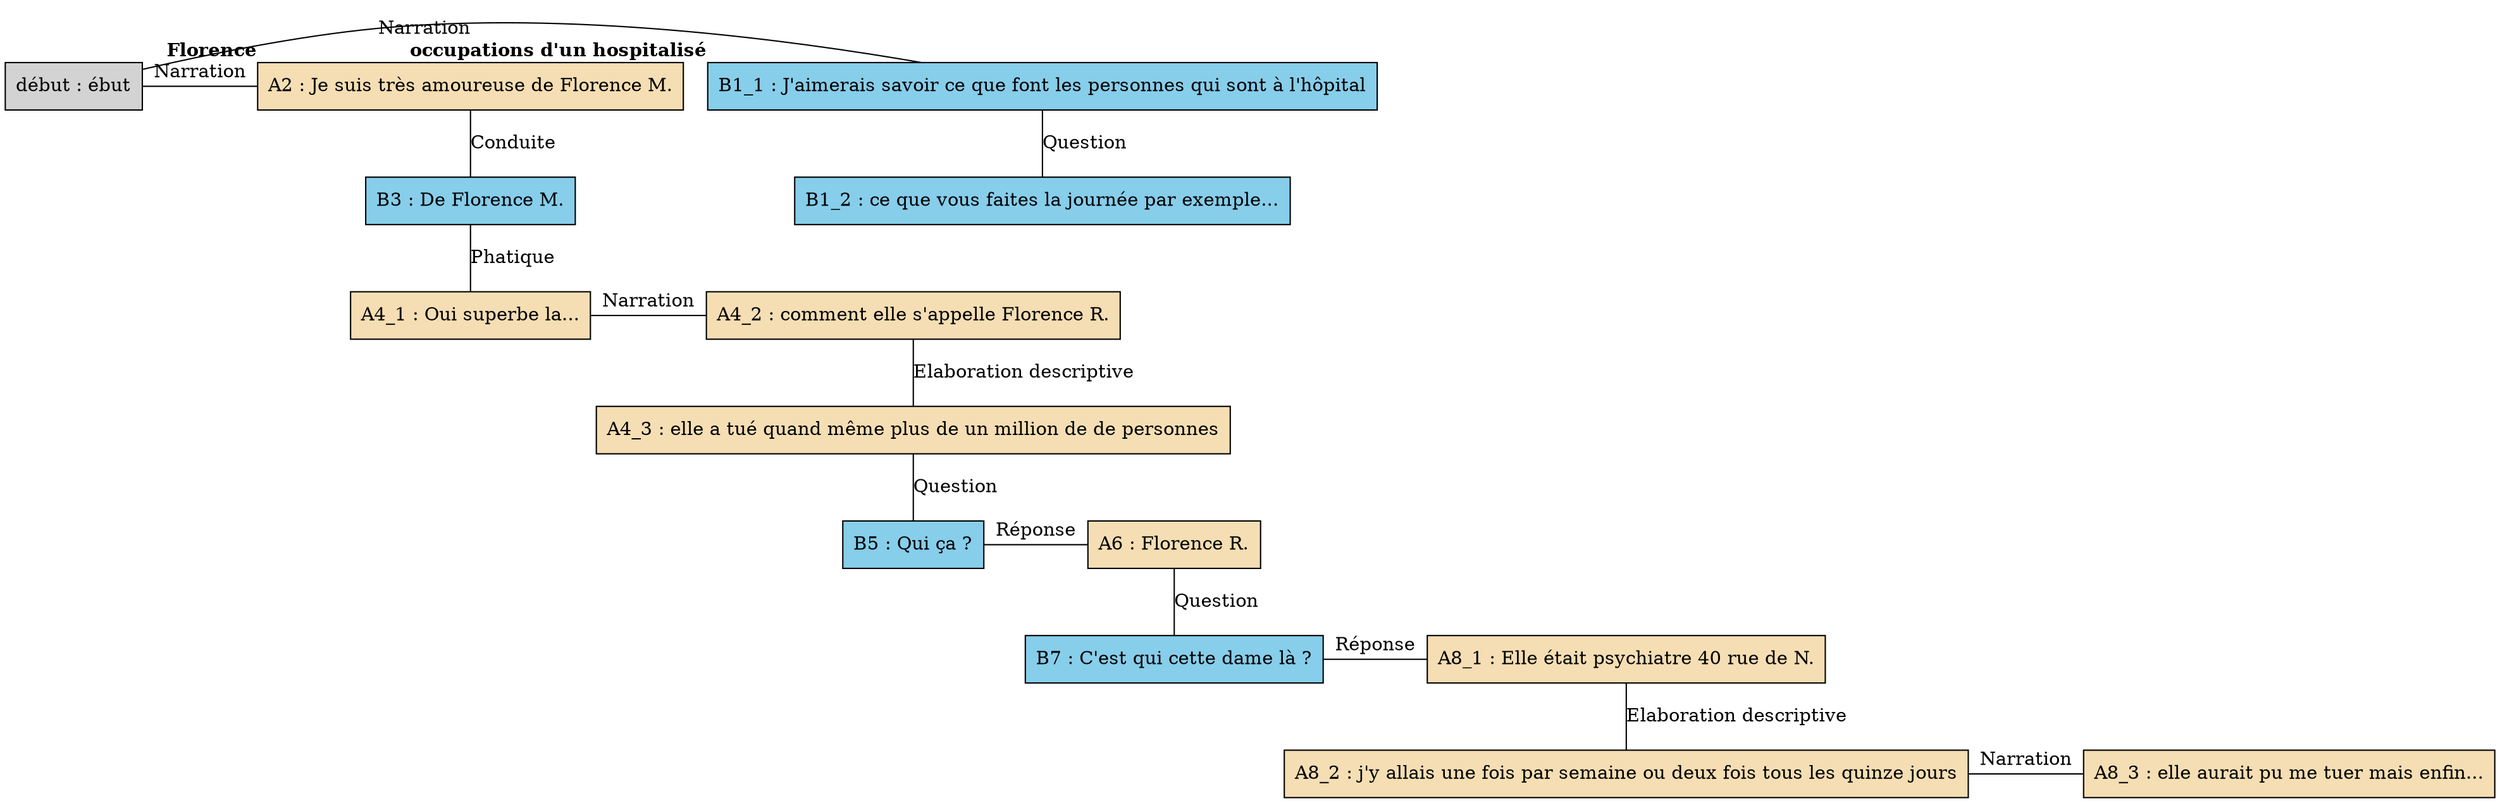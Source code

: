 digraph E10 {
	node [shape=box style=filled]
	"début" [label="début : ébut" xlabel=""]
	B1_1 [label="B1_1 : J'aimerais savoir ce que font les personnes qui sont à l'hôpital" fillcolor=skyblue xlabel=<<B>occupations d'un hospitalisé</B>>]
	B1_2 [label="B1_2 : ce que vous faites la journée par exemple..." fillcolor=skyblue xlabel=""]
	A2 [label="A2 : Je suis très amoureuse de Florence M." fillcolor=wheat xlabel=<<B>Florence</B>>]
	B3 [label="B3 : De Florence M." fillcolor=skyblue xlabel=""]
	A4_1 [label="A4_1 : Oui superbe la..." fillcolor=wheat xlabel=""]
	A4_2 [label="A4_2 : comment elle s'appelle Florence R." fillcolor=wheat xlabel=""]
	A4_3 [label="A4_3 : elle a tué quand même plus de un million de de personnes" fillcolor=wheat xlabel=""]
	B5 [label="B5 : Qui ça ?" fillcolor=skyblue xlabel=""]
	A6 [label="A6 : Florence R." fillcolor=wheat xlabel=""]
	B7 [label="B7 : C'est qui cette dame là ?" fillcolor=skyblue xlabel=""]
	A8_1 [label="A8_1 : Elle était psychiatre 40 rue de N." fillcolor=wheat xlabel=""]
	A8_2 [label="A8_2 : j'y allais une fois par semaine ou deux fois tous les quinze jours" fillcolor=wheat xlabel=""]
	A8_3 [label="A8_3 : elle aurait pu me tuer mais enfin..." fillcolor=wheat xlabel=""]
	{
		rank=same
		"début"
		B1_1
		"début" -> B1_1 [label=Narration dir=none]
	}
	B1_1 -> B1_2 [label=Question dir=none]
	{
		rank=same
		"début"
		A2
		"début" -> A2 [label=Narration dir=none]
	}
	A2 -> B3 [label=Conduite dir=none]
	B3 -> A4_1 [label=Phatique dir=none]
	{
		rank=same
		A4_1
		A4_2
		A4_1 -> A4_2 [label=Narration dir=none]
	}
	A4_2 -> A4_3 [label="Elaboration descriptive" dir=none]
	A4_3 -> B5 [label=Question dir=none]
	{
		rank=same
		B5
		A6
		B5 -> A6 [label="Réponse" dir=none]
	}
	A6 -> B7 [label=Question dir=none]
	{
		rank=same
		B7
		A8_1
		B7 -> A8_1 [label="Réponse" dir=none]
	}
	A8_1 -> A8_2 [label="Elaboration descriptive" dir=none]
	{
		rank=same
		A8_2
		A8_3
		A8_2 -> A8_3 [label=Narration dir=none]
	}
}
